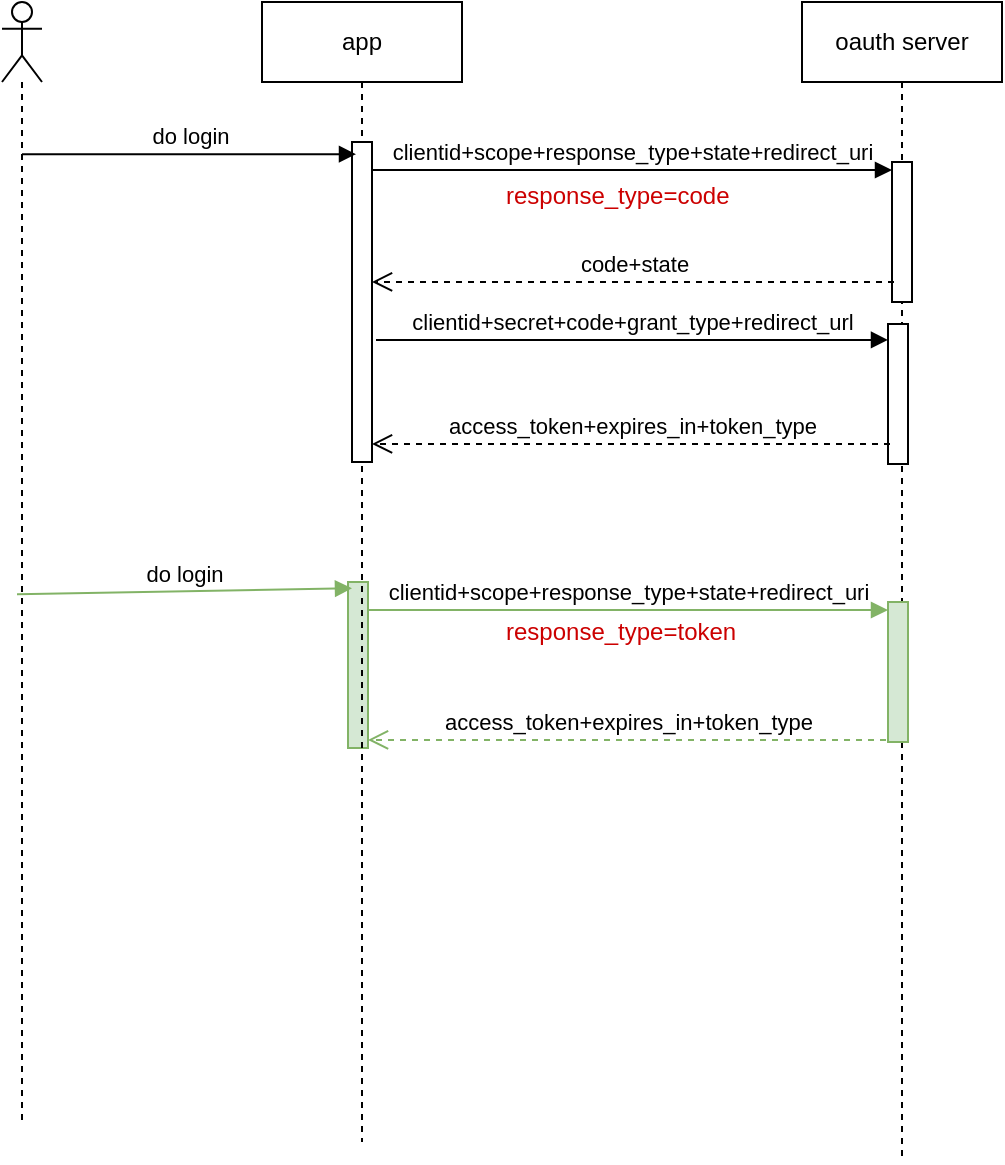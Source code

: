 <mxfile version="11.3.2" type="github" pages="1"><diagram id="p4urKJ6tHU0s9M_Y0UDB" name="Page-1"><mxGraphModel dx="1408" dy="738" grid="1" gridSize="10" guides="1" tooltips="1" connect="1" arrows="1" fold="1" page="1" pageScale="1" pageWidth="1169" pageHeight="827" math="0" shadow="0"><root><mxCell id="0"/><mxCell id="1" parent="0"/><mxCell id="VEx1yXTVrQd6AyIpQY_d-1" value="oauth server" style="shape=umlLifeline;perimeter=lifelinePerimeter;whiteSpace=wrap;html=1;container=1;collapsible=0;recursiveResize=0;outlineConnect=0;" vertex="1" parent="1"><mxGeometry x="460" y="140" width="100" height="580" as="geometry"/></mxCell><mxCell id="VEx1yXTVrQd6AyIpQY_d-8" value="" style="html=1;points=[];perimeter=orthogonalPerimeter;" vertex="1" parent="VEx1yXTVrQd6AyIpQY_d-1"><mxGeometry x="45" y="80" width="10" height="70" as="geometry"/></mxCell><mxCell id="VEx1yXTVrQd6AyIpQY_d-14" value="" style="html=1;points=[];perimeter=orthogonalPerimeter;fillColor=#d5e8d4;strokeColor=#82b366;" vertex="1" parent="VEx1yXTVrQd6AyIpQY_d-1"><mxGeometry x="43" y="300" width="10" height="70" as="geometry"/></mxCell><mxCell id="VEx1yXTVrQd6AyIpQY_d-15" value="" style="html=1;points=[];perimeter=orthogonalPerimeter;fillColor=#d5e8d4;strokeColor=#82b366;" vertex="1" parent="VEx1yXTVrQd6AyIpQY_d-1"><mxGeometry x="-227" y="290" width="10" height="83" as="geometry"/></mxCell><mxCell id="VEx1yXTVrQd6AyIpQY_d-16" value="do login" style="html=1;verticalAlign=bottom;endArrow=block;entryX=0.2;entryY=0.038;entryDx=0;entryDy=0;entryPerimeter=0;fillColor=#d5e8d4;strokeColor=#82b366;" edge="1" parent="VEx1yXTVrQd6AyIpQY_d-1" target="VEx1yXTVrQd6AyIpQY_d-15"><mxGeometry width="80" relative="1" as="geometry"><mxPoint x="-392.5" y="296.08" as="sourcePoint"/><mxPoint x="-312" y="420" as="targetPoint"/></mxGeometry></mxCell><mxCell id="VEx1yXTVrQd6AyIpQY_d-17" value="clientid+scope+response_type+state+redirect_uri" style="html=1;verticalAlign=bottom;endArrow=block;exitX=1;exitY=0.85;exitDx=0;exitDy=0;exitPerimeter=0;fillColor=#d5e8d4;strokeColor=#82b366;" edge="1" parent="VEx1yXTVrQd6AyIpQY_d-1"><mxGeometry width="80" relative="1" as="geometry"><mxPoint x="-217" y="304" as="sourcePoint"/><mxPoint x="43" y="304" as="targetPoint"/></mxGeometry></mxCell><mxCell id="VEx1yXTVrQd6AyIpQY_d-21" value="access_token+expires_in+token_type" style="html=1;verticalAlign=bottom;endArrow=open;dashed=1;endSize=8;exitX=0.1;exitY=0.857;exitDx=0;exitDy=0;exitPerimeter=0;fillColor=#d5e8d4;strokeColor=#82b366;" edge="1" parent="VEx1yXTVrQd6AyIpQY_d-1"><mxGeometry relative="1" as="geometry"><mxPoint x="42" y="368.99" as="sourcePoint"/><mxPoint x="-217" y="368.99" as="targetPoint"/></mxGeometry></mxCell><mxCell id="VEx1yXTVrQd6AyIpQY_d-2" value="" style="shape=umlLifeline;participant=umlActor;perimeter=lifelinePerimeter;whiteSpace=wrap;html=1;container=1;collapsible=0;recursiveResize=0;verticalAlign=top;spacingTop=36;labelBackgroundColor=#ffffff;outlineConnect=0;" vertex="1" parent="1"><mxGeometry x="60" y="140" width="20" height="560" as="geometry"/></mxCell><mxCell id="VEx1yXTVrQd6AyIpQY_d-3" value="app" style="shape=umlLifeline;perimeter=lifelinePerimeter;whiteSpace=wrap;html=1;container=1;collapsible=0;recursiveResize=0;outlineConnect=0;" vertex="1" parent="1"><mxGeometry x="190" y="140" width="100" height="570" as="geometry"/></mxCell><mxCell id="VEx1yXTVrQd6AyIpQY_d-7" value="" style="html=1;points=[];perimeter=orthogonalPerimeter;" vertex="1" parent="VEx1yXTVrQd6AyIpQY_d-3"><mxGeometry x="45" y="70" width="10" height="160" as="geometry"/></mxCell><mxCell id="VEx1yXTVrQd6AyIpQY_d-5" value="do login" style="html=1;verticalAlign=bottom;endArrow=block;entryX=0.2;entryY=0.038;entryDx=0;entryDy=0;entryPerimeter=0;" edge="1" parent="1" source="VEx1yXTVrQd6AyIpQY_d-2" target="VEx1yXTVrQd6AyIpQY_d-7"><mxGeometry width="80" relative="1" as="geometry"><mxPoint x="100" y="210" as="sourcePoint"/><mxPoint x="150" y="340" as="targetPoint"/></mxGeometry></mxCell><mxCell id="VEx1yXTVrQd6AyIpQY_d-9" value="clientid+scope+response_type+state+redirect_uri" style="html=1;verticalAlign=bottom;endArrow=block;exitX=1;exitY=0.85;exitDx=0;exitDy=0;exitPerimeter=0;" edge="1" parent="1"><mxGeometry width="80" relative="1" as="geometry"><mxPoint x="245" y="224" as="sourcePoint"/><mxPoint x="505" y="224" as="targetPoint"/></mxGeometry></mxCell><mxCell id="VEx1yXTVrQd6AyIpQY_d-10" value="code+state" style="html=1;verticalAlign=bottom;endArrow=open;dashed=1;endSize=8;exitX=0.1;exitY=0.857;exitDx=0;exitDy=0;exitPerimeter=0;" edge="1" parent="1" source="VEx1yXTVrQd6AyIpQY_d-8" target="VEx1yXTVrQd6AyIpQY_d-7"><mxGeometry relative="1" as="geometry"><mxPoint x="400" y="320" as="sourcePoint"/><mxPoint x="320" y="320" as="targetPoint"/></mxGeometry></mxCell><mxCell id="VEx1yXTVrQd6AyIpQY_d-11" value="" style="html=1;points=[];perimeter=orthogonalPerimeter;" vertex="1" parent="1"><mxGeometry x="503" y="301" width="10" height="70" as="geometry"/></mxCell><mxCell id="VEx1yXTVrQd6AyIpQY_d-12" value="clientid+secret+code+grant_type+redirect_url" style="html=1;verticalAlign=bottom;endArrow=block;exitX=1.2;exitY=0.756;exitDx=0;exitDy=0;exitPerimeter=0;" edge="1" parent="1"><mxGeometry width="80" relative="1" as="geometry"><mxPoint x="247" y="308.96" as="sourcePoint"/><mxPoint x="503" y="308.96" as="targetPoint"/></mxGeometry></mxCell><mxCell id="VEx1yXTVrQd6AyIpQY_d-13" value="access_token+expires_in+token_type" style="html=1;verticalAlign=bottom;endArrow=open;dashed=1;endSize=8;exitX=0.1;exitY=0.857;exitDx=0;exitDy=0;exitPerimeter=0;" edge="1" parent="1" source="VEx1yXTVrQd6AyIpQY_d-11" target="VEx1yXTVrQd6AyIpQY_d-7"><mxGeometry relative="1" as="geometry"><mxPoint x="516" y="289.99" as="sourcePoint"/><mxPoint x="110" y="390" as="targetPoint"/></mxGeometry></mxCell><mxCell id="VEx1yXTVrQd6AyIpQY_d-22" value="response_type=code" style="text;html=1;resizable=0;points=[];autosize=1;align=left;verticalAlign=top;spacingTop=-4;fontColor=#CC0000;" vertex="1" parent="1"><mxGeometry x="310" y="227" width="130" height="20" as="geometry"/></mxCell><mxCell id="VEx1yXTVrQd6AyIpQY_d-23" value="response_type=token" style="text;html=1;resizable=0;points=[];autosize=1;align=left;verticalAlign=top;spacingTop=-4;fontColor=#CC0000;" vertex="1" parent="1"><mxGeometry x="310" y="445" width="130" height="20" as="geometry"/></mxCell></root></mxGraphModel></diagram></mxfile>